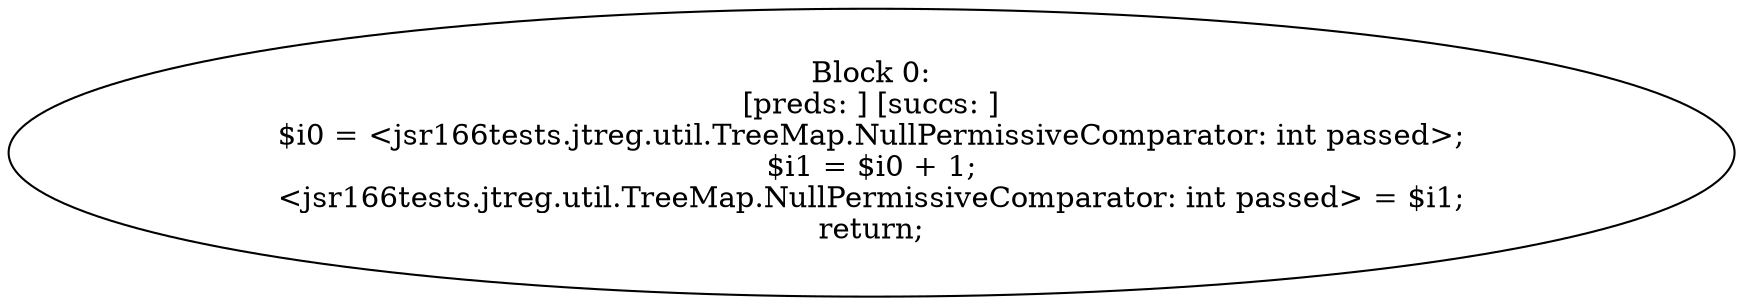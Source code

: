 digraph "unitGraph" {
    "Block 0:
[preds: ] [succs: ]
$i0 = <jsr166tests.jtreg.util.TreeMap.NullPermissiveComparator: int passed>;
$i1 = $i0 + 1;
<jsr166tests.jtreg.util.TreeMap.NullPermissiveComparator: int passed> = $i1;
return;
"
}
